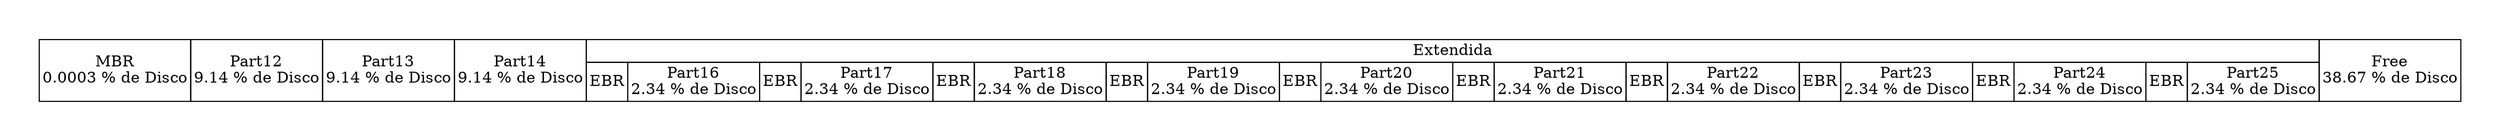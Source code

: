 digraph {
	graph[pad="0.5", nodesep="0.5", ranksep="2"]
	node [shape = plain]
	rankdir = LR
	DISK [label=<
		<table border="0" cellborder="1" cellspacing="0">
			<tr>
				<td rowspan="2">MBR<br/>0.0003 % de Disco</td>
				<td rowspan="2">Part12<br/>9.14 % de Disco</td>
				<td rowspan="2">Part13<br/>9.14 % de Disco</td>
				<td rowspan="2">Part14<br/>9.14 % de Disco</td>
				<td colspan="20">Extendida</td>
				<td rowspan="2">Free<br/>38.67 % de Disco</td>
			</tr>
			<tr>
				<td>EBR</td>
				<td>Part16<br/>2.34 % de Disco</td>
				<td>EBR</td>
				<td>Part17<br/>2.34 % de Disco</td>
				<td>EBR</td>
				<td>Part18<br/>2.34 % de Disco</td>
				<td>EBR</td>
				<td>Part19<br/>2.34 % de Disco</td>
				<td>EBR</td>
				<td>Part20<br/>2.34 % de Disco</td>
				<td>EBR</td>
				<td>Part21<br/>2.34 % de Disco</td>
				<td>EBR</td>
				<td>Part22<br/>2.34 % de Disco</td>
				<td>EBR</td>
				<td>Part23<br/>2.34 % de Disco</td>
				<td>EBR</td>
				<td>Part24<br/>2.34 % de Disco</td>
				<td>EBR</td>
				<td>Part25<br/>2.34 % de Disco</td>
			</tr>
		</table>
	>]
}
